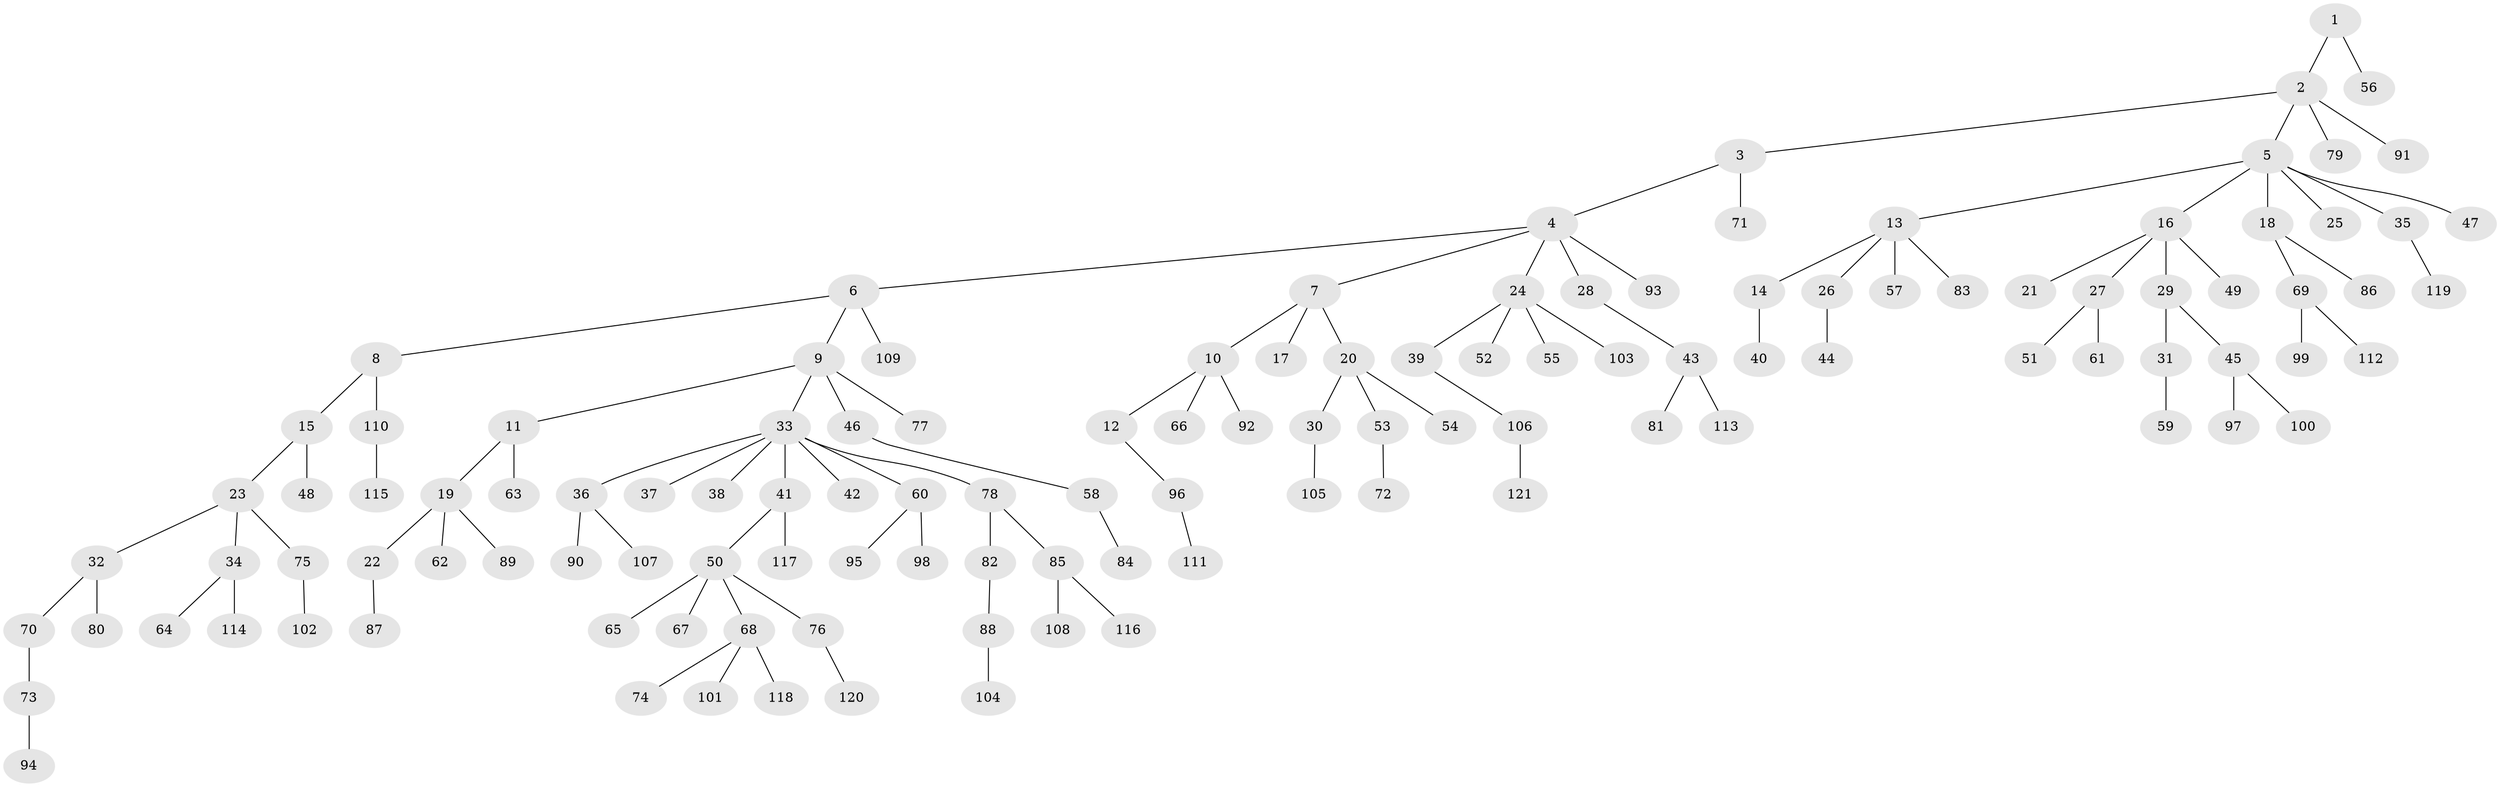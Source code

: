 // Generated by graph-tools (version 1.1) at 2025/02/03/09/25 03:02:31]
// undirected, 121 vertices, 120 edges
graph export_dot {
graph [start="1"]
  node [color=gray90,style=filled];
  1;
  2;
  3;
  4;
  5;
  6;
  7;
  8;
  9;
  10;
  11;
  12;
  13;
  14;
  15;
  16;
  17;
  18;
  19;
  20;
  21;
  22;
  23;
  24;
  25;
  26;
  27;
  28;
  29;
  30;
  31;
  32;
  33;
  34;
  35;
  36;
  37;
  38;
  39;
  40;
  41;
  42;
  43;
  44;
  45;
  46;
  47;
  48;
  49;
  50;
  51;
  52;
  53;
  54;
  55;
  56;
  57;
  58;
  59;
  60;
  61;
  62;
  63;
  64;
  65;
  66;
  67;
  68;
  69;
  70;
  71;
  72;
  73;
  74;
  75;
  76;
  77;
  78;
  79;
  80;
  81;
  82;
  83;
  84;
  85;
  86;
  87;
  88;
  89;
  90;
  91;
  92;
  93;
  94;
  95;
  96;
  97;
  98;
  99;
  100;
  101;
  102;
  103;
  104;
  105;
  106;
  107;
  108;
  109;
  110;
  111;
  112;
  113;
  114;
  115;
  116;
  117;
  118;
  119;
  120;
  121;
  1 -- 2;
  1 -- 56;
  2 -- 3;
  2 -- 5;
  2 -- 79;
  2 -- 91;
  3 -- 4;
  3 -- 71;
  4 -- 6;
  4 -- 7;
  4 -- 24;
  4 -- 28;
  4 -- 93;
  5 -- 13;
  5 -- 16;
  5 -- 18;
  5 -- 25;
  5 -- 35;
  5 -- 47;
  6 -- 8;
  6 -- 9;
  6 -- 109;
  7 -- 10;
  7 -- 17;
  7 -- 20;
  8 -- 15;
  8 -- 110;
  9 -- 11;
  9 -- 33;
  9 -- 46;
  9 -- 77;
  10 -- 12;
  10 -- 66;
  10 -- 92;
  11 -- 19;
  11 -- 63;
  12 -- 96;
  13 -- 14;
  13 -- 26;
  13 -- 57;
  13 -- 83;
  14 -- 40;
  15 -- 23;
  15 -- 48;
  16 -- 21;
  16 -- 27;
  16 -- 29;
  16 -- 49;
  18 -- 69;
  18 -- 86;
  19 -- 22;
  19 -- 62;
  19 -- 89;
  20 -- 30;
  20 -- 53;
  20 -- 54;
  22 -- 87;
  23 -- 32;
  23 -- 34;
  23 -- 75;
  24 -- 39;
  24 -- 52;
  24 -- 55;
  24 -- 103;
  26 -- 44;
  27 -- 51;
  27 -- 61;
  28 -- 43;
  29 -- 31;
  29 -- 45;
  30 -- 105;
  31 -- 59;
  32 -- 70;
  32 -- 80;
  33 -- 36;
  33 -- 37;
  33 -- 38;
  33 -- 41;
  33 -- 42;
  33 -- 60;
  33 -- 78;
  34 -- 64;
  34 -- 114;
  35 -- 119;
  36 -- 90;
  36 -- 107;
  39 -- 106;
  41 -- 50;
  41 -- 117;
  43 -- 81;
  43 -- 113;
  45 -- 97;
  45 -- 100;
  46 -- 58;
  50 -- 65;
  50 -- 67;
  50 -- 68;
  50 -- 76;
  53 -- 72;
  58 -- 84;
  60 -- 95;
  60 -- 98;
  68 -- 74;
  68 -- 101;
  68 -- 118;
  69 -- 99;
  69 -- 112;
  70 -- 73;
  73 -- 94;
  75 -- 102;
  76 -- 120;
  78 -- 82;
  78 -- 85;
  82 -- 88;
  85 -- 108;
  85 -- 116;
  88 -- 104;
  96 -- 111;
  106 -- 121;
  110 -- 115;
}
